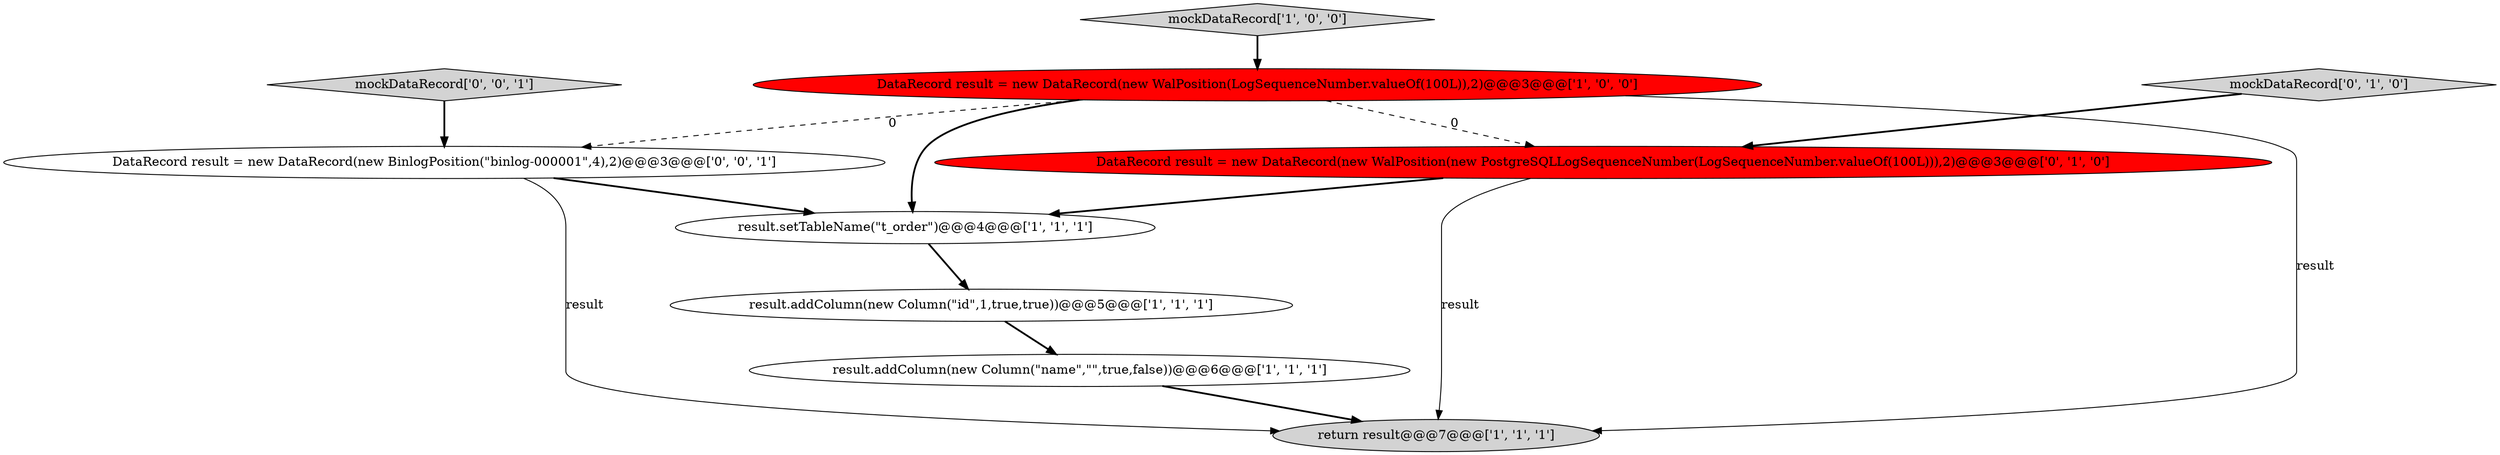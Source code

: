 digraph {
8 [style = filled, label = "mockDataRecord['0', '0', '1']", fillcolor = lightgray, shape = diamond image = "AAA0AAABBB3BBB"];
7 [style = filled, label = "DataRecord result = new DataRecord(new WalPosition(new PostgreSQLLogSequenceNumber(LogSequenceNumber.valueOf(100L))),2)@@@3@@@['0', '1', '0']", fillcolor = red, shape = ellipse image = "AAA1AAABBB2BBB"];
6 [style = filled, label = "mockDataRecord['0', '1', '0']", fillcolor = lightgray, shape = diamond image = "AAA0AAABBB2BBB"];
0 [style = filled, label = "result.setTableName(\"t_order\")@@@4@@@['1', '1', '1']", fillcolor = white, shape = ellipse image = "AAA0AAABBB1BBB"];
3 [style = filled, label = "result.addColumn(new Column(\"name\",\"\",true,false))@@@6@@@['1', '1', '1']", fillcolor = white, shape = ellipse image = "AAA0AAABBB1BBB"];
2 [style = filled, label = "DataRecord result = new DataRecord(new WalPosition(LogSequenceNumber.valueOf(100L)),2)@@@3@@@['1', '0', '0']", fillcolor = red, shape = ellipse image = "AAA1AAABBB1BBB"];
1 [style = filled, label = "return result@@@7@@@['1', '1', '1']", fillcolor = lightgray, shape = ellipse image = "AAA0AAABBB1BBB"];
4 [style = filled, label = "result.addColumn(new Column(\"id\",1,true,true))@@@5@@@['1', '1', '1']", fillcolor = white, shape = ellipse image = "AAA0AAABBB1BBB"];
5 [style = filled, label = "mockDataRecord['1', '0', '0']", fillcolor = lightgray, shape = diamond image = "AAA0AAABBB1BBB"];
9 [style = filled, label = "DataRecord result = new DataRecord(new BinlogPosition(\"binlog-000001\",4),2)@@@3@@@['0', '0', '1']", fillcolor = white, shape = ellipse image = "AAA0AAABBB3BBB"];
4->3 [style = bold, label=""];
5->2 [style = bold, label=""];
2->0 [style = bold, label=""];
7->0 [style = bold, label=""];
2->1 [style = solid, label="result"];
9->1 [style = solid, label="result"];
9->0 [style = bold, label=""];
6->7 [style = bold, label=""];
3->1 [style = bold, label=""];
2->7 [style = dashed, label="0"];
0->4 [style = bold, label=""];
2->9 [style = dashed, label="0"];
7->1 [style = solid, label="result"];
8->9 [style = bold, label=""];
}
